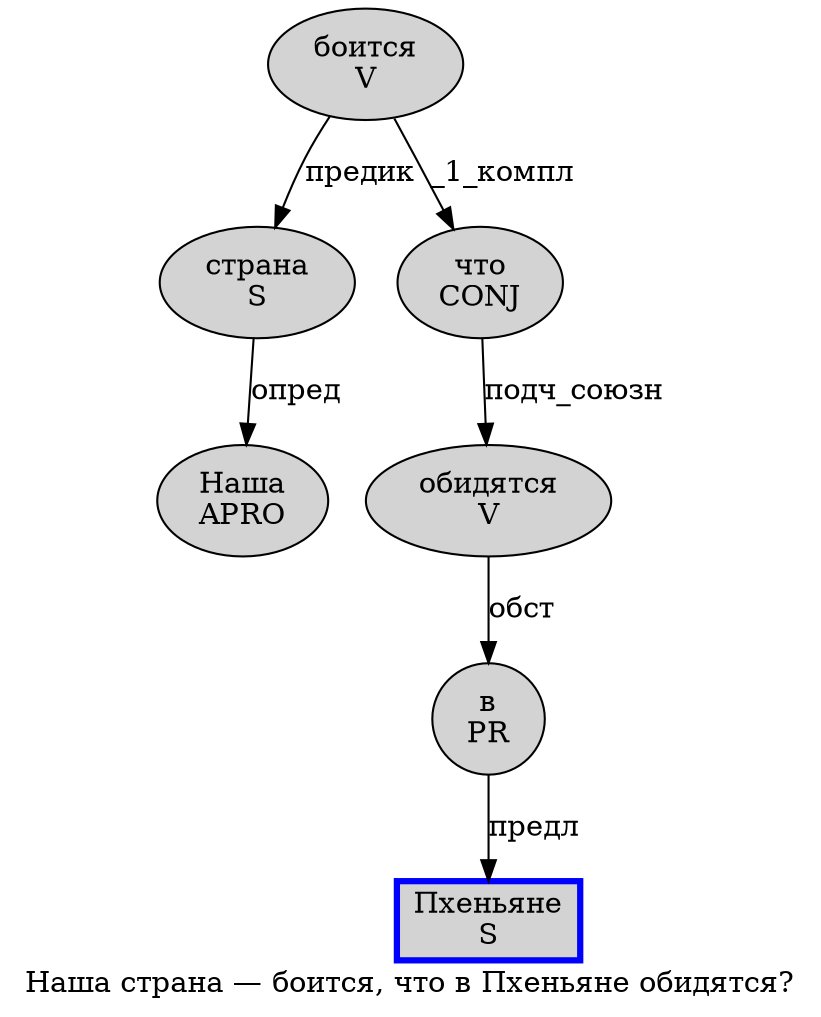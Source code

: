 digraph SENTENCE_1953 {
	graph [label="Наша страна — боится, что в Пхеньяне обидятся?"]
	node [style=filled]
		0 [label="Наша
APRO" color="" fillcolor=lightgray penwidth=1 shape=ellipse]
		1 [label="страна
S" color="" fillcolor=lightgray penwidth=1 shape=ellipse]
		3 [label="боится
V" color="" fillcolor=lightgray penwidth=1 shape=ellipse]
		5 [label="что
CONJ" color="" fillcolor=lightgray penwidth=1 shape=ellipse]
		6 [label="в
PR" color="" fillcolor=lightgray penwidth=1 shape=ellipse]
		7 [label="Пхеньяне
S" color=blue fillcolor=lightgray penwidth=3 shape=box]
		8 [label="обидятся
V" color="" fillcolor=lightgray penwidth=1 shape=ellipse]
			3 -> 1 [label="предик"]
			3 -> 5 [label="_1_компл"]
			1 -> 0 [label="опред"]
			6 -> 7 [label="предл"]
			5 -> 8 [label="подч_союзн"]
			8 -> 6 [label="обст"]
}